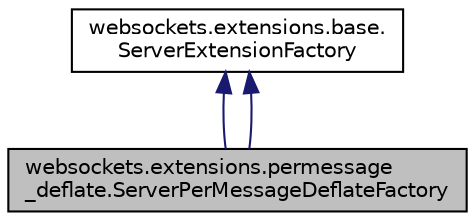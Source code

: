 digraph "websockets.extensions.permessage_deflate.ServerPerMessageDeflateFactory"
{
 // LATEX_PDF_SIZE
  edge [fontname="Helvetica",fontsize="10",labelfontname="Helvetica",labelfontsize="10"];
  node [fontname="Helvetica",fontsize="10",shape=record];
  Node1 [label="websockets.extensions.permessage\l_deflate.ServerPerMessageDeflateFactory",height=0.2,width=0.4,color="black", fillcolor="grey75", style="filled", fontcolor="black",tooltip=" "];
  Node2 -> Node1 [dir="back",color="midnightblue",fontsize="10",style="solid",fontname="Helvetica"];
  Node2 [label="websockets.extensions.base.\lServerExtensionFactory",height=0.2,width=0.4,color="black", fillcolor="white", style="filled",URL="$classwebsockets_1_1extensions_1_1base_1_1ServerExtensionFactory.html",tooltip=" "];
  Node2 -> Node1 [dir="back",color="midnightblue",fontsize="10",style="solid",fontname="Helvetica"];
}

